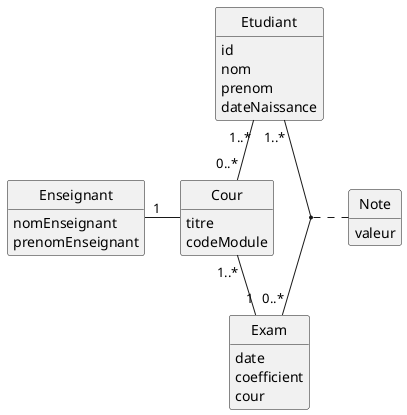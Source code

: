 @startuml

hide circle
hide empty attributes
hide empty methods

class Etudiant {
  id
  nom
  prenom
  dateNaissance
  }

class Cour{
  titre
  codeModule
  }

class Enseignant{
  nomEnseignant
  prenomEnseignant
}

Cour -left- "1" Enseignant

class Exam{
  date
  coefficient
  cour
  }

class Note {
  valeur
  }

Etudiant "1..*" -- "0..*" Cour
Cour "1..*" -- "1" Exam
Etudiant "1..*" -- "0..*" Exam
(Etudiant, Exam) . Note

@enduml

